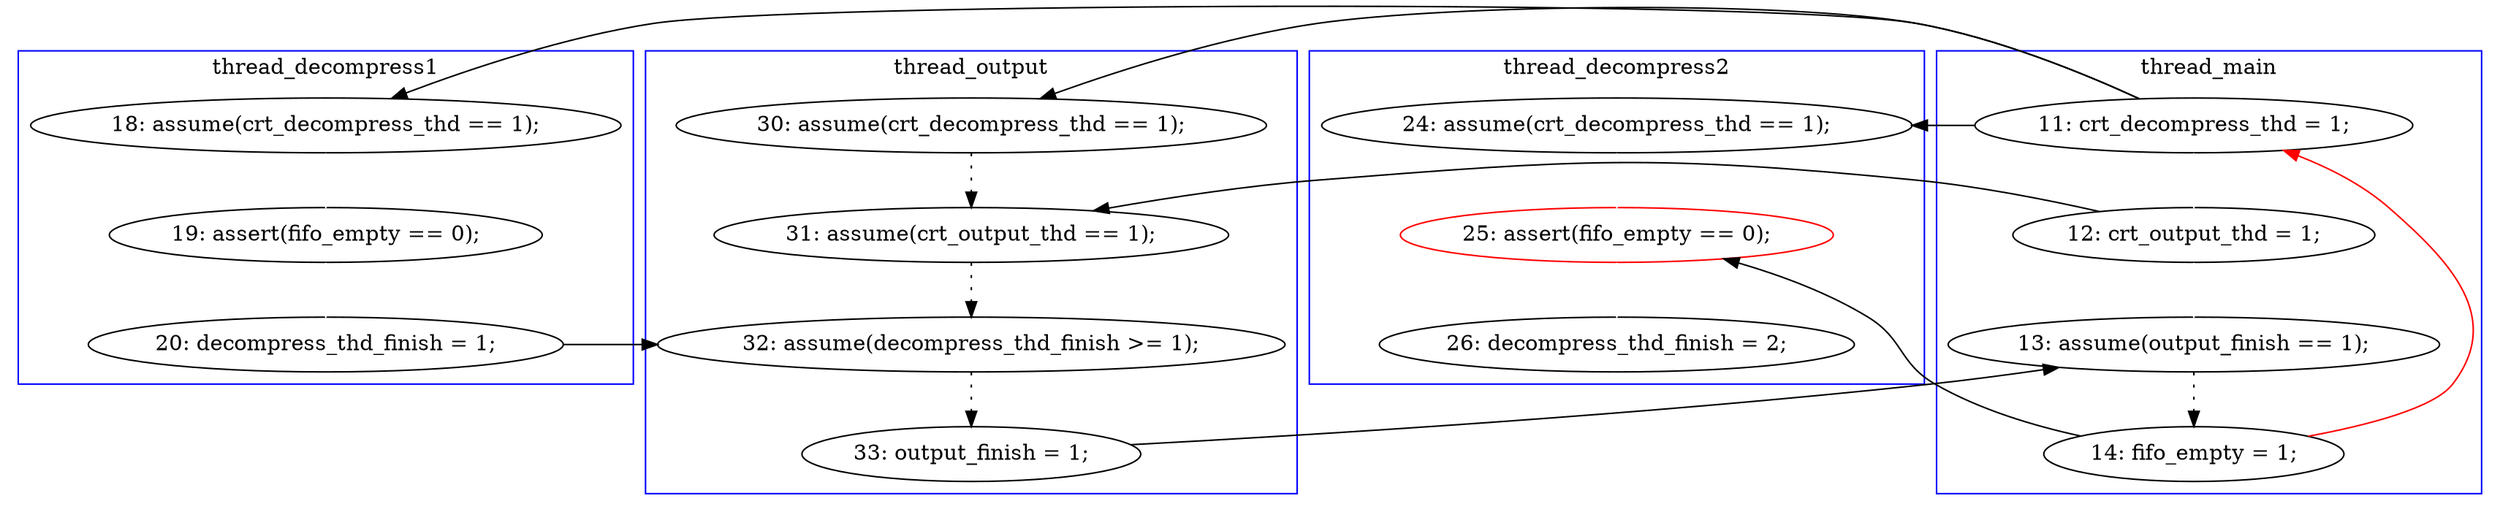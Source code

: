 digraph Counterexample {
	12 -> 14 [color = white, style = solid]
	23 -> 26 [color = black, style = solid, constraint = false]
	20 -> 30 [color = white, style = solid]
	11 -> 12 [color = black, style = solid, constraint = false]
	18 -> 21 [color = black, style = dotted]
	13 -> 21 [color = black, style = solid, constraint = false]
	28 -> 11 [color = red, style = solid, constraint = false]
	22 -> 23 [color = black, style = dotted]
	28 -> 30 [color = black, style = solid, constraint = false]
	14 -> 15 [color = white, style = solid]
	30 -> 32 [color = white, style = solid]
	13 -> 26 [color = white, style = solid]
	21 -> 22 [color = black, style = dotted]
	26 -> 28 [color = black, style = dotted]
	11 -> 20 [color = black, style = solid, constraint = false]
	15 -> 22 [color = black, style = solid, constraint = false]
	11 -> 13 [color = white, style = solid]
	11 -> 18 [color = black, style = solid, constraint = false]
	subgraph cluster2 {
		label = thread_decompress1
		color = blue
		12  [label = "18: assume(crt_decompress_thd == 1);"]
		14  [label = "19: assert(fifo_empty == 0);"]
		15  [label = "20: decompress_thd_finish = 1;"]
	}
	subgraph cluster4 {
		label = thread_output
		color = blue
		23  [label = "33: output_finish = 1;"]
		22  [label = "32: assume(decompress_thd_finish >= 1);"]
		18  [label = "30: assume(crt_decompress_thd == 1);"]
		21  [label = "31: assume(crt_output_thd == 1);"]
	}
	subgraph cluster3 {
		label = thread_decompress2
		color = blue
		20  [label = "24: assume(crt_decompress_thd == 1);"]
		30  [label = "25: assert(fifo_empty == 0);", color = red]
		32  [label = "26: decompress_thd_finish = 2;"]
	}
	subgraph cluster1 {
		label = thread_main
		color = blue
		11  [label = "11: crt_decompress_thd = 1;"]
		13  [label = "12: crt_output_thd = 1;"]
		26  [label = "13: assume(output_finish == 1);"]
		28  [label = "14: fifo_empty = 1;"]
	}
}